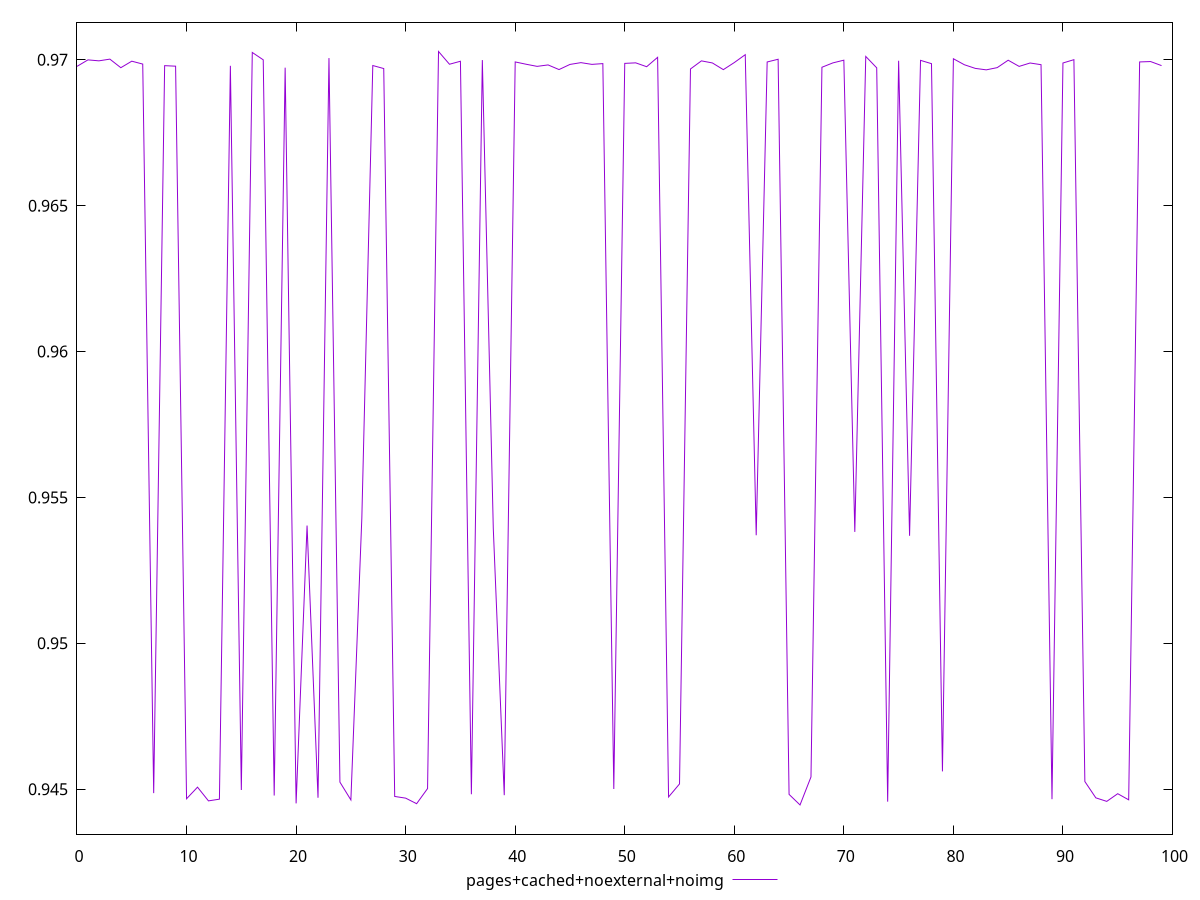 $_pagesCachedNoexternalNoimg <<EOF
0.969773816008912
0.9699963053533289
0.9699635996362705
0.9700220038059514
0.9697286130008502
0.9699517188254845
0.9698528211696467
0.9448659514590803
0.9697983911310366
0.9697804339983935
0.9446737842865319
0.9450713855913598
0.9446012397789658
0.9446598689795871
0.9697934699643174
0.9449732226357532
0.9702508143358157
0.9699984474328966
0.9447857737854914
0.9697294568054893
0.9445142410141298
0.9540364220466162
0.9447082191636165
0.9700588669987531
0.9452440705417109
0.9446338340852852
0.9542916265347365
0.9698028636563589
0.9696992319854025
0.9447531730911509
0.9446951539716786
0.9445044451013542
0.9450241145415008
0.9702844712292618
0.9698469924027744
0.9699492172165382
0.9448273803861971
0.9699893786217745
0.9539343543902958
0.9447954628459578
0.9699261961204602
0.9698465626032282
0.9697743002836698
0.969823705914734
0.9696646552941182
0.9698408315657394
0.9699018847501514
0.9698423897609577
0.9698687279512422
0.945009550880775
0.9698765674595924
0.9698945593535068
0.9697621380947187
0.9700840854744204
0.9447357476852534
0.9451819999775684
0.9696844806893687
0.9699624384874554
0.9698912406336622
0.9696620124766996
0.9699047287339759
0.9701744918855839
0.9537048902291103
0.9699245960183663
0.9700177752442223
0.9448243033698351
0.9444616413229309
0.9454218313355469
0.9697434761099104
0.969893333869837
0.9699860577099612
0.9538182360915377
0.970114418600007
0.9697235318997987
0.9445751758243581
0.9699665559692691
0.953686833448863
0.9699798437553286
0.9698666873158472
0.9456126650505143
0.9700350974201093
0.9698297794297208
0.9697046749630948
0.9696546405706914
0.9697311443693637
0.9699850488914885
0.9697731254603428
0.9698894335766435
0.9698319112439462
0.9446590691126742
0.9698896482801429
0.9700034273870766
0.945264743001447
0.9447054762723204
0.9445841119110895
0.9448472617347177
0.9446372229922309
0.9699259368897644
0.9699391290110699
0.9698000314052608
EOF
set key outside below
set terminal pngcairo
set output "report_00005_2020-11-02T22-26-11.212Z/first-contentful-paint/pages+cached+noexternal+noimg//score.png"
set yrange [0.9434616413229309:0.9712844712292618]
plot $_pagesCachedNoexternalNoimg title "pages+cached+noexternal+noimg" with line ,